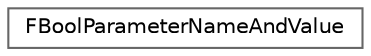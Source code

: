 digraph "Graphical Class Hierarchy"
{
 // INTERACTIVE_SVG=YES
 // LATEX_PDF_SIZE
  bgcolor="transparent";
  edge [fontname=Helvetica,fontsize=10,labelfontname=Helvetica,labelfontsize=10];
  node [fontname=Helvetica,fontsize=10,shape=box,height=0.2,width=0.4];
  rankdir="LR";
  Node0 [id="Node000000",label="FBoolParameterNameAndValue",height=0.2,width=0.4,color="grey40", fillcolor="white", style="filled",URL="$d2/d85/structFBoolParameterNameAndValue.html",tooltip="Structure representing the value of a bool parameter."];
}
